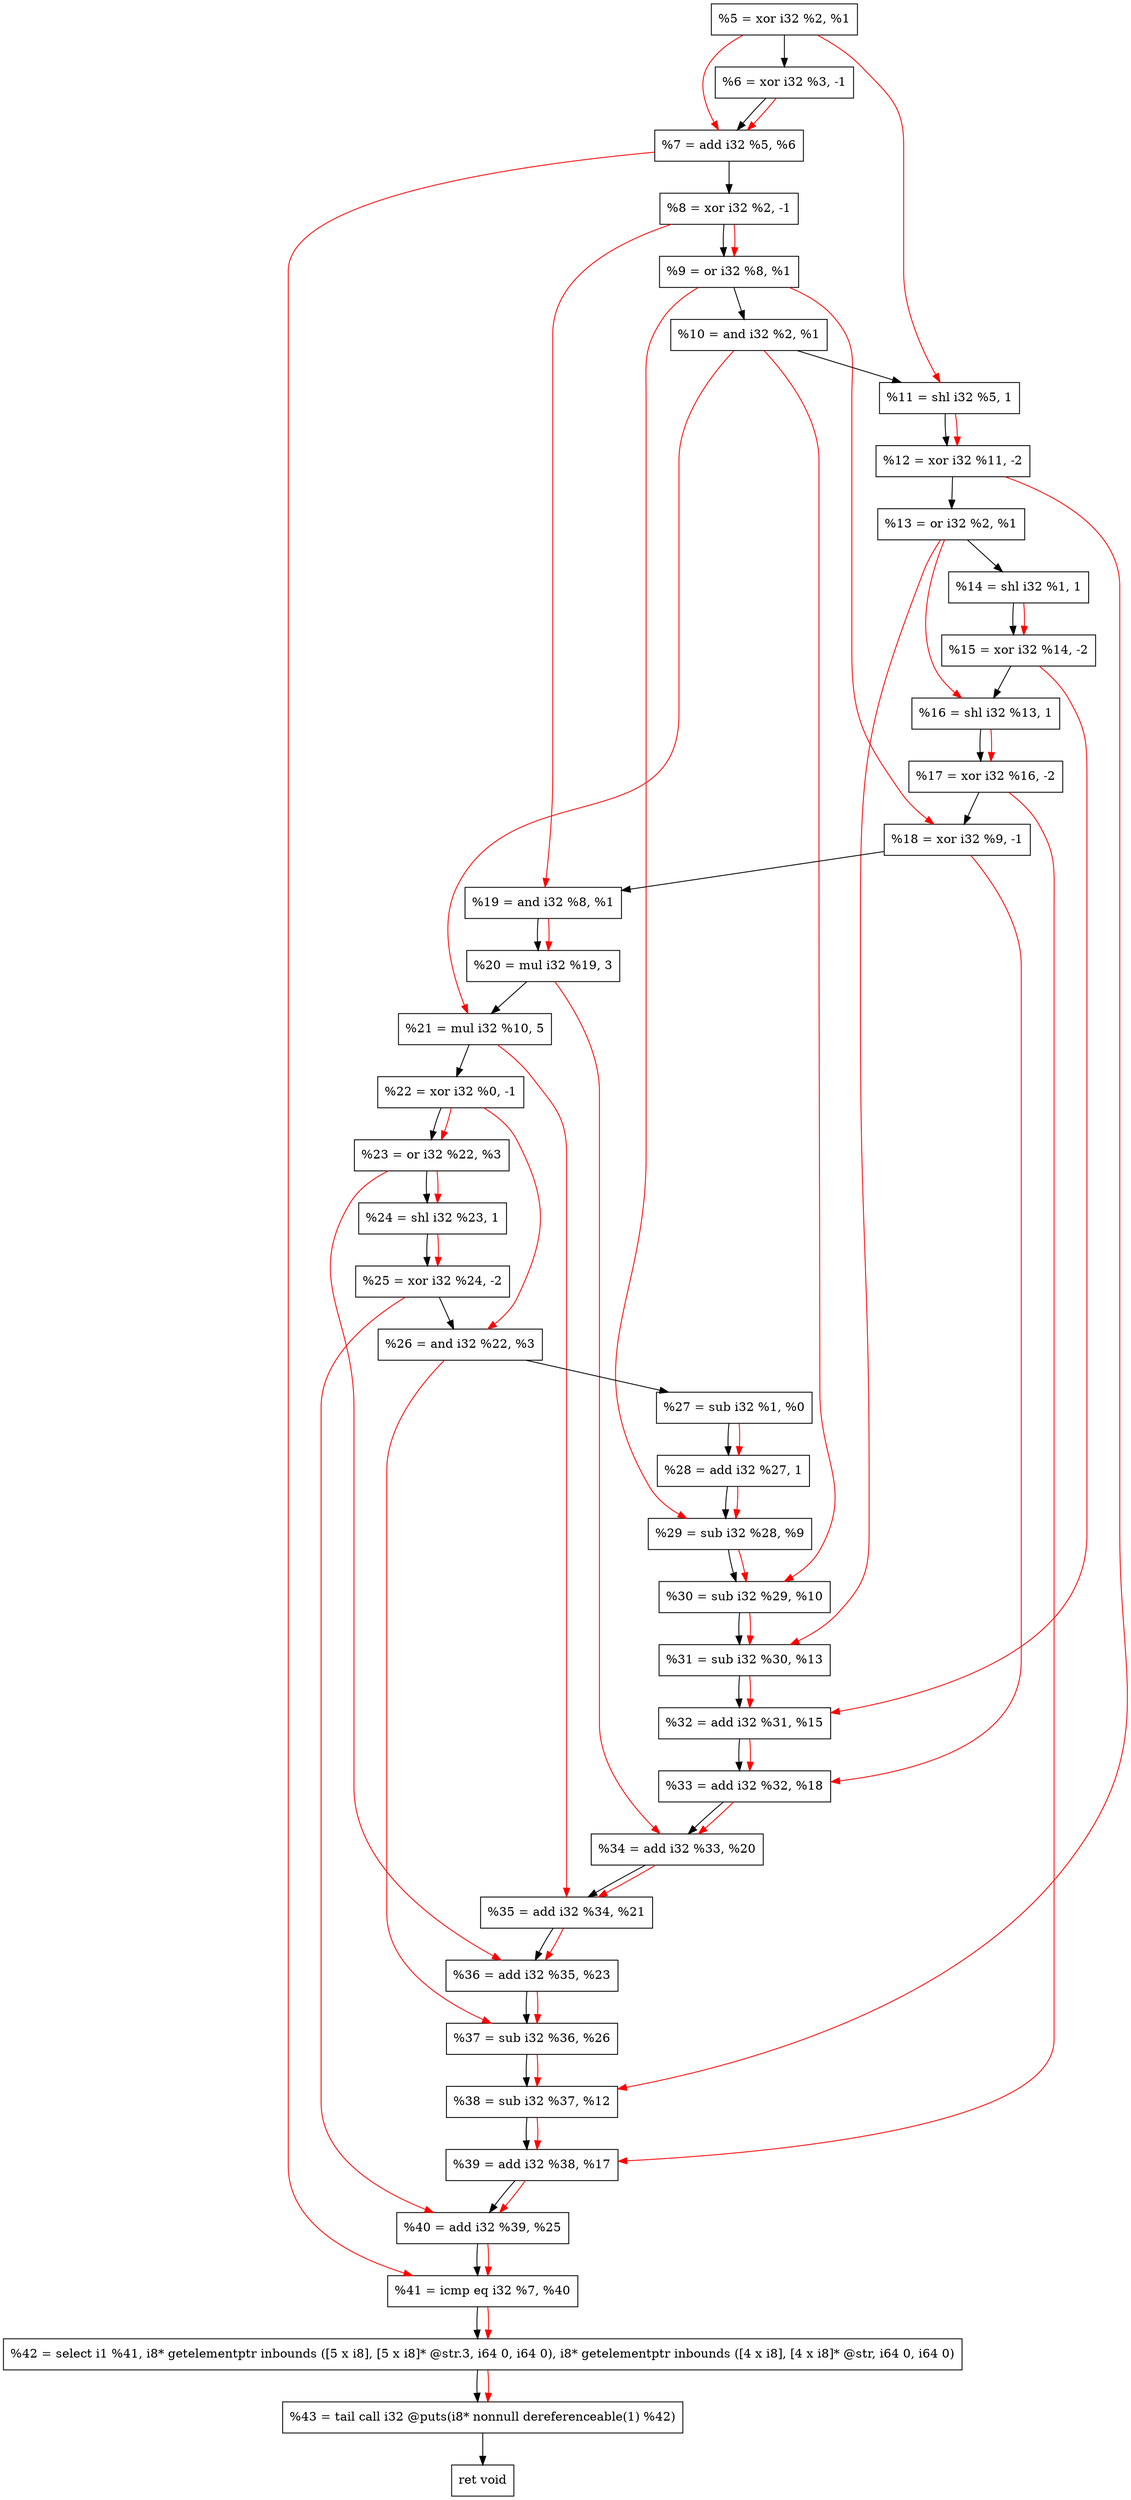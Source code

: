 digraph "DFG for'crackme' function" {
	Node0x1c57a80[shape=record, label="  %5 = xor i32 %2, %1"];
	Node0x1c58100[shape=record, label="  %6 = xor i32 %3, -1"];
	Node0x1c58170[shape=record, label="  %7 = add i32 %5, %6"];
	Node0x1c581e0[shape=record, label="  %8 = xor i32 %2, -1"];
	Node0x1c58250[shape=record, label="  %9 = or i32 %8, %1"];
	Node0x1c582c0[shape=record, label="  %10 = and i32 %2, %1"];
	Node0x1c58360[shape=record, label="  %11 = shl i32 %5, 1"];
	Node0x1c58400[shape=record, label="  %12 = xor i32 %11, -2"];
	Node0x1c58470[shape=record, label="  %13 = or i32 %2, %1"];
	Node0x1c584e0[shape=record, label="  %14 = shl i32 %1, 1"];
	Node0x1c58550[shape=record, label="  %15 = xor i32 %14, -2"];
	Node0x1c585c0[shape=record, label="  %16 = shl i32 %13, 1"];
	Node0x1c58630[shape=record, label="  %17 = xor i32 %16, -2"];
	Node0x1c586a0[shape=record, label="  %18 = xor i32 %9, -1"];
	Node0x1c58710[shape=record, label="  %19 = and i32 %8, %1"];
	Node0x1c587b0[shape=record, label="  %20 = mul i32 %19, 3"];
	Node0x1c58850[shape=record, label="  %21 = mul i32 %10, 5"];
	Node0x1c588c0[shape=record, label="  %22 = xor i32 %0, -1"];
	Node0x1c58930[shape=record, label="  %23 = or i32 %22, %3"];
	Node0x1c589a0[shape=record, label="  %24 = shl i32 %23, 1"];
	Node0x1c58a10[shape=record, label="  %25 = xor i32 %24, -2"];
	Node0x1c58a80[shape=record, label="  %26 = and i32 %22, %3"];
	Node0x1c58af0[shape=record, label="  %27 = sub i32 %1, %0"];
	Node0x1c58b60[shape=record, label="  %28 = add i32 %27, 1"];
	Node0x1c58bd0[shape=record, label="  %29 = sub i32 %28, %9"];
	Node0x1c58c40[shape=record, label="  %30 = sub i32 %29, %10"];
	Node0x1c58cb0[shape=record, label="  %31 = sub i32 %30, %13"];
	Node0x1c58d20[shape=record, label="  %32 = add i32 %31, %15"];
	Node0x1c58fa0[shape=record, label="  %33 = add i32 %32, %18"];
	Node0x1c59010[shape=record, label="  %34 = add i32 %33, %20"];
	Node0x1c59080[shape=record, label="  %35 = add i32 %34, %21"];
	Node0x1c590f0[shape=record, label="  %36 = add i32 %35, %23"];
	Node0x1c59160[shape=record, label="  %37 = sub i32 %36, %26"];
	Node0x1c591d0[shape=record, label="  %38 = sub i32 %37, %12"];
	Node0x1c59240[shape=record, label="  %39 = add i32 %38, %17"];
	Node0x1c592b0[shape=record, label="  %40 = add i32 %39, %25"];
	Node0x1c59320[shape=record, label="  %41 = icmp eq i32 %7, %40"];
	Node0x1bf8268[shape=record, label="  %42 = select i1 %41, i8* getelementptr inbounds ([5 x i8], [5 x i8]* @str.3, i64 0, i64 0), i8* getelementptr inbounds ([4 x i8], [4 x i8]* @str, i64 0, i64 0)"];
	Node0x1c597c0[shape=record, label="  %43 = tail call i32 @puts(i8* nonnull dereferenceable(1) %42)"];
	Node0x1c59810[shape=record, label="  ret void"];
	Node0x1c57a80 -> Node0x1c58100;
	Node0x1c58100 -> Node0x1c58170;
	Node0x1c58170 -> Node0x1c581e0;
	Node0x1c581e0 -> Node0x1c58250;
	Node0x1c58250 -> Node0x1c582c0;
	Node0x1c582c0 -> Node0x1c58360;
	Node0x1c58360 -> Node0x1c58400;
	Node0x1c58400 -> Node0x1c58470;
	Node0x1c58470 -> Node0x1c584e0;
	Node0x1c584e0 -> Node0x1c58550;
	Node0x1c58550 -> Node0x1c585c0;
	Node0x1c585c0 -> Node0x1c58630;
	Node0x1c58630 -> Node0x1c586a0;
	Node0x1c586a0 -> Node0x1c58710;
	Node0x1c58710 -> Node0x1c587b0;
	Node0x1c587b0 -> Node0x1c58850;
	Node0x1c58850 -> Node0x1c588c0;
	Node0x1c588c0 -> Node0x1c58930;
	Node0x1c58930 -> Node0x1c589a0;
	Node0x1c589a0 -> Node0x1c58a10;
	Node0x1c58a10 -> Node0x1c58a80;
	Node0x1c58a80 -> Node0x1c58af0;
	Node0x1c58af0 -> Node0x1c58b60;
	Node0x1c58b60 -> Node0x1c58bd0;
	Node0x1c58bd0 -> Node0x1c58c40;
	Node0x1c58c40 -> Node0x1c58cb0;
	Node0x1c58cb0 -> Node0x1c58d20;
	Node0x1c58d20 -> Node0x1c58fa0;
	Node0x1c58fa0 -> Node0x1c59010;
	Node0x1c59010 -> Node0x1c59080;
	Node0x1c59080 -> Node0x1c590f0;
	Node0x1c590f0 -> Node0x1c59160;
	Node0x1c59160 -> Node0x1c591d0;
	Node0x1c591d0 -> Node0x1c59240;
	Node0x1c59240 -> Node0x1c592b0;
	Node0x1c592b0 -> Node0x1c59320;
	Node0x1c59320 -> Node0x1bf8268;
	Node0x1bf8268 -> Node0x1c597c0;
	Node0x1c597c0 -> Node0x1c59810;
edge [color=red]
	Node0x1c57a80 -> Node0x1c58170;
	Node0x1c58100 -> Node0x1c58170;
	Node0x1c581e0 -> Node0x1c58250;
	Node0x1c57a80 -> Node0x1c58360;
	Node0x1c58360 -> Node0x1c58400;
	Node0x1c584e0 -> Node0x1c58550;
	Node0x1c58470 -> Node0x1c585c0;
	Node0x1c585c0 -> Node0x1c58630;
	Node0x1c58250 -> Node0x1c586a0;
	Node0x1c581e0 -> Node0x1c58710;
	Node0x1c58710 -> Node0x1c587b0;
	Node0x1c582c0 -> Node0x1c58850;
	Node0x1c588c0 -> Node0x1c58930;
	Node0x1c58930 -> Node0x1c589a0;
	Node0x1c589a0 -> Node0x1c58a10;
	Node0x1c588c0 -> Node0x1c58a80;
	Node0x1c58af0 -> Node0x1c58b60;
	Node0x1c58b60 -> Node0x1c58bd0;
	Node0x1c58250 -> Node0x1c58bd0;
	Node0x1c58bd0 -> Node0x1c58c40;
	Node0x1c582c0 -> Node0x1c58c40;
	Node0x1c58c40 -> Node0x1c58cb0;
	Node0x1c58470 -> Node0x1c58cb0;
	Node0x1c58cb0 -> Node0x1c58d20;
	Node0x1c58550 -> Node0x1c58d20;
	Node0x1c58d20 -> Node0x1c58fa0;
	Node0x1c586a0 -> Node0x1c58fa0;
	Node0x1c58fa0 -> Node0x1c59010;
	Node0x1c587b0 -> Node0x1c59010;
	Node0x1c59010 -> Node0x1c59080;
	Node0x1c58850 -> Node0x1c59080;
	Node0x1c59080 -> Node0x1c590f0;
	Node0x1c58930 -> Node0x1c590f0;
	Node0x1c590f0 -> Node0x1c59160;
	Node0x1c58a80 -> Node0x1c59160;
	Node0x1c59160 -> Node0x1c591d0;
	Node0x1c58400 -> Node0x1c591d0;
	Node0x1c591d0 -> Node0x1c59240;
	Node0x1c58630 -> Node0x1c59240;
	Node0x1c59240 -> Node0x1c592b0;
	Node0x1c58a10 -> Node0x1c592b0;
	Node0x1c58170 -> Node0x1c59320;
	Node0x1c592b0 -> Node0x1c59320;
	Node0x1c59320 -> Node0x1bf8268;
	Node0x1bf8268 -> Node0x1c597c0;
}
